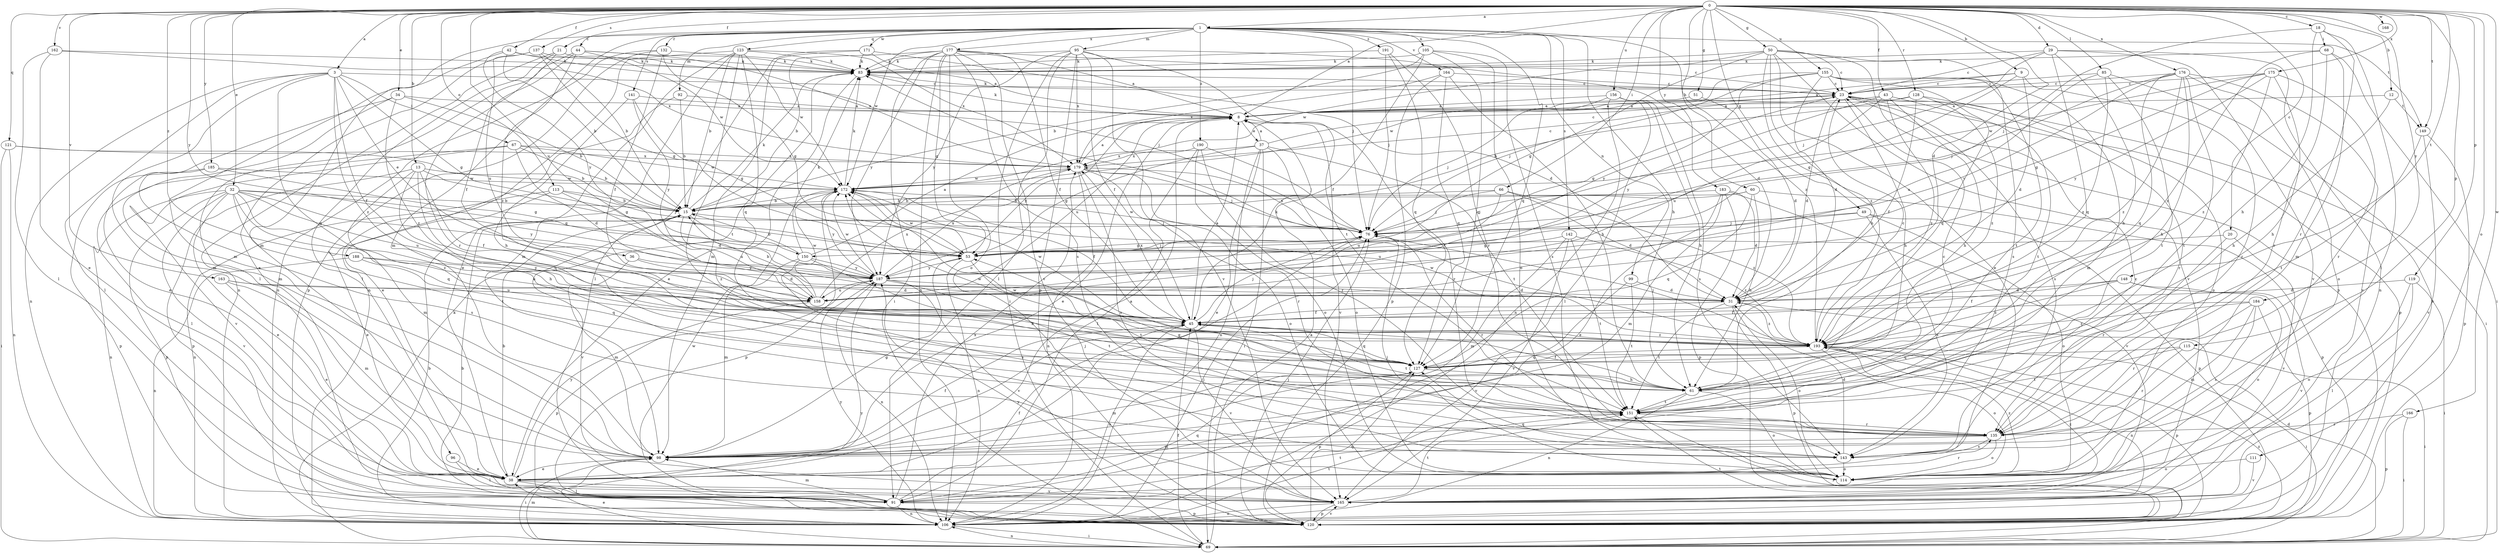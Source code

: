 strict digraph  {
0;
1;
3;
8;
9;
12;
13;
15;
18;
20;
21;
23;
29;
31;
32;
34;
36;
37;
38;
42;
43;
44;
45;
49;
50;
51;
53;
60;
61;
66;
67;
68;
69;
76;
83;
85;
91;
92;
95;
96;
98;
99;
105;
106;
111;
113;
114;
115;
119;
120;
121;
123;
127;
128;
132;
135;
137;
141;
142;
143;
148;
149;
150;
151;
155;
156;
158;
162;
163;
164;
165;
166;
168;
171;
172;
175;
176;
177;
179;
183;
184;
185;
187;
188;
190;
191;
193;
0 -> 1  [label=a];
0 -> 3  [label=a];
0 -> 8  [label=a];
0 -> 9  [label=b];
0 -> 12  [label=b];
0 -> 13  [label=b];
0 -> 18  [label=c];
0 -> 20  [label=c];
0 -> 29  [label=d];
0 -> 31  [label=d];
0 -> 32  [label=e];
0 -> 34  [label=e];
0 -> 42  [label=f];
0 -> 43  [label=f];
0 -> 44  [label=f];
0 -> 49  [label=g];
0 -> 50  [label=g];
0 -> 51  [label=g];
0 -> 60  [label=h];
0 -> 66  [label=i];
0 -> 85  [label=l];
0 -> 111  [label=o];
0 -> 113  [label=o];
0 -> 115  [label=p];
0 -> 119  [label=p];
0 -> 121  [label=q];
0 -> 128  [label=r];
0 -> 137  [label=s];
0 -> 148  [label=t];
0 -> 149  [label=t];
0 -> 155  [label=u];
0 -> 156  [label=u];
0 -> 158  [label=u];
0 -> 162  [label=v];
0 -> 163  [label=v];
0 -> 166  [label=w];
0 -> 168  [label=w];
0 -> 175  [label=x];
0 -> 176  [label=x];
0 -> 183  [label=y];
0 -> 184  [label=y];
0 -> 185  [label=y];
0 -> 187  [label=y];
0 -> 188  [label=z];
1 -> 21  [label=c];
1 -> 61  [label=h];
1 -> 76  [label=j];
1 -> 92  [label=m];
1 -> 95  [label=m];
1 -> 96  [label=m];
1 -> 98  [label=m];
1 -> 99  [label=n];
1 -> 105  [label=n];
1 -> 123  [label=q];
1 -> 127  [label=q];
1 -> 132  [label=r];
1 -> 141  [label=s];
1 -> 142  [label=s];
1 -> 149  [label=t];
1 -> 164  [label=v];
1 -> 171  [label=w];
1 -> 172  [label=w];
1 -> 177  [label=x];
1 -> 190  [label=z];
1 -> 191  [label=z];
1 -> 193  [label=z];
3 -> 23  [label=c];
3 -> 36  [label=e];
3 -> 45  [label=f];
3 -> 53  [label=g];
3 -> 67  [label=i];
3 -> 91  [label=l];
3 -> 98  [label=m];
3 -> 106  [label=n];
3 -> 127  [label=q];
3 -> 193  [label=z];
8 -> 37  [label=e];
8 -> 38  [label=e];
8 -> 83  [label=k];
8 -> 135  [label=r];
8 -> 158  [label=u];
8 -> 165  [label=v];
8 -> 187  [label=y];
9 -> 8  [label=a];
9 -> 23  [label=c];
9 -> 31  [label=d];
9 -> 53  [label=g];
9 -> 135  [label=r];
12 -> 8  [label=a];
12 -> 61  [label=h];
12 -> 149  [label=t];
13 -> 45  [label=f];
13 -> 53  [label=g];
13 -> 61  [label=h];
13 -> 98  [label=m];
13 -> 120  [label=p];
13 -> 127  [label=q];
13 -> 172  [label=w];
15 -> 76  [label=j];
15 -> 83  [label=k];
15 -> 150  [label=t];
15 -> 158  [label=u];
15 -> 165  [label=v];
15 -> 193  [label=z];
18 -> 61  [label=h];
18 -> 68  [label=i];
18 -> 76  [label=j];
18 -> 91  [label=l];
18 -> 135  [label=r];
20 -> 135  [label=r];
20 -> 150  [label=t];
20 -> 165  [label=v];
21 -> 83  [label=k];
21 -> 91  [label=l];
21 -> 106  [label=n];
21 -> 135  [label=r];
23 -> 8  [label=a];
23 -> 31  [label=d];
23 -> 53  [label=g];
23 -> 61  [label=h];
23 -> 69  [label=i];
23 -> 83  [label=k];
23 -> 120  [label=p];
23 -> 135  [label=r];
23 -> 143  [label=s];
29 -> 23  [label=c];
29 -> 61  [label=h];
29 -> 76  [label=j];
29 -> 83  [label=k];
29 -> 106  [label=n];
29 -> 127  [label=q];
29 -> 165  [label=v];
31 -> 45  [label=f];
31 -> 114  [label=o];
31 -> 120  [label=p];
31 -> 151  [label=t];
31 -> 193  [label=z];
32 -> 15  [label=b];
32 -> 38  [label=e];
32 -> 53  [label=g];
32 -> 106  [label=n];
32 -> 120  [label=p];
32 -> 127  [label=q];
32 -> 151  [label=t];
32 -> 158  [label=u];
32 -> 165  [label=v];
32 -> 187  [label=y];
32 -> 193  [label=z];
34 -> 8  [label=a];
34 -> 15  [label=b];
34 -> 38  [label=e];
34 -> 98  [label=m];
34 -> 193  [label=z];
36 -> 31  [label=d];
36 -> 98  [label=m];
36 -> 187  [label=y];
37 -> 8  [label=a];
37 -> 23  [label=c];
37 -> 38  [label=e];
37 -> 53  [label=g];
37 -> 69  [label=i];
37 -> 106  [label=n];
37 -> 114  [label=o];
37 -> 151  [label=t];
37 -> 179  [label=x];
38 -> 8  [label=a];
38 -> 15  [label=b];
38 -> 91  [label=l];
38 -> 135  [label=r];
38 -> 165  [label=v];
38 -> 187  [label=y];
42 -> 15  [label=b];
42 -> 76  [label=j];
42 -> 83  [label=k];
42 -> 98  [label=m];
42 -> 187  [label=y];
43 -> 8  [label=a];
43 -> 61  [label=h];
43 -> 151  [label=t];
43 -> 158  [label=u];
43 -> 187  [label=y];
43 -> 193  [label=z];
44 -> 45  [label=f];
44 -> 83  [label=k];
44 -> 91  [label=l];
44 -> 172  [label=w];
44 -> 179  [label=x];
44 -> 193  [label=z];
45 -> 8  [label=a];
45 -> 76  [label=j];
45 -> 106  [label=n];
45 -> 127  [label=q];
45 -> 151  [label=t];
45 -> 165  [label=v];
45 -> 172  [label=w];
45 -> 179  [label=x];
45 -> 193  [label=z];
49 -> 76  [label=j];
49 -> 114  [label=o];
49 -> 120  [label=p];
49 -> 143  [label=s];
49 -> 158  [label=u];
50 -> 23  [label=c];
50 -> 38  [label=e];
50 -> 53  [label=g];
50 -> 61  [label=h];
50 -> 83  [label=k];
50 -> 120  [label=p];
50 -> 143  [label=s];
50 -> 165  [label=v];
50 -> 172  [label=w];
50 -> 193  [label=z];
51 -> 8  [label=a];
51 -> 31  [label=d];
53 -> 76  [label=j];
53 -> 106  [label=n];
53 -> 151  [label=t];
53 -> 172  [label=w];
53 -> 187  [label=y];
60 -> 15  [label=b];
60 -> 61  [label=h];
60 -> 76  [label=j];
60 -> 120  [label=p];
60 -> 127  [label=q];
61 -> 45  [label=f];
61 -> 106  [label=n];
61 -> 114  [label=o];
61 -> 151  [label=t];
61 -> 172  [label=w];
66 -> 15  [label=b];
66 -> 31  [label=d];
66 -> 76  [label=j];
66 -> 158  [label=u];
66 -> 193  [label=z];
67 -> 15  [label=b];
67 -> 31  [label=d];
67 -> 91  [label=l];
67 -> 165  [label=v];
67 -> 172  [label=w];
67 -> 179  [label=x];
68 -> 69  [label=i];
68 -> 83  [label=k];
68 -> 98  [label=m];
68 -> 135  [label=r];
68 -> 193  [label=z];
69 -> 8  [label=a];
69 -> 31  [label=d];
69 -> 45  [label=f];
69 -> 83  [label=k];
69 -> 98  [label=m];
69 -> 106  [label=n];
69 -> 187  [label=y];
69 -> 193  [label=z];
76 -> 53  [label=g];
76 -> 135  [label=r];
76 -> 172  [label=w];
76 -> 179  [label=x];
83 -> 23  [label=c];
83 -> 38  [label=e];
85 -> 23  [label=c];
85 -> 106  [label=n];
85 -> 151  [label=t];
85 -> 158  [label=u];
85 -> 193  [label=z];
91 -> 45  [label=f];
91 -> 98  [label=m];
91 -> 106  [label=n];
91 -> 120  [label=p];
91 -> 127  [label=q];
91 -> 151  [label=t];
91 -> 172  [label=w];
91 -> 179  [label=x];
92 -> 8  [label=a];
92 -> 15  [label=b];
92 -> 38  [label=e];
95 -> 31  [label=d];
95 -> 45  [label=f];
95 -> 69  [label=i];
95 -> 83  [label=k];
95 -> 91  [label=l];
95 -> 120  [label=p];
95 -> 151  [label=t];
95 -> 165  [label=v];
95 -> 179  [label=x];
95 -> 187  [label=y];
96 -> 38  [label=e];
96 -> 91  [label=l];
98 -> 38  [label=e];
98 -> 45  [label=f];
98 -> 53  [label=g];
98 -> 69  [label=i];
98 -> 76  [label=j];
99 -> 31  [label=d];
99 -> 151  [label=t];
99 -> 165  [label=v];
105 -> 15  [label=b];
105 -> 45  [label=f];
105 -> 83  [label=k];
105 -> 114  [label=o];
105 -> 127  [label=q];
105 -> 143  [label=s];
106 -> 15  [label=b];
106 -> 38  [label=e];
106 -> 69  [label=i];
106 -> 76  [label=j];
106 -> 151  [label=t];
106 -> 187  [label=y];
111 -> 114  [label=o];
111 -> 165  [label=v];
113 -> 15  [label=b];
113 -> 31  [label=d];
113 -> 38  [label=e];
113 -> 76  [label=j];
113 -> 106  [label=n];
114 -> 76  [label=j];
114 -> 127  [label=q];
114 -> 193  [label=z];
115 -> 69  [label=i];
115 -> 127  [label=q];
115 -> 135  [label=r];
115 -> 151  [label=t];
119 -> 31  [label=d];
119 -> 69  [label=i];
119 -> 91  [label=l];
119 -> 114  [label=o];
120 -> 15  [label=b];
120 -> 76  [label=j];
120 -> 127  [label=q];
120 -> 151  [label=t];
120 -> 165  [label=v];
120 -> 187  [label=y];
121 -> 15  [label=b];
121 -> 69  [label=i];
121 -> 106  [label=n];
121 -> 179  [label=x];
123 -> 15  [label=b];
123 -> 38  [label=e];
123 -> 61  [label=h];
123 -> 83  [label=k];
123 -> 98  [label=m];
123 -> 106  [label=n];
123 -> 127  [label=q];
123 -> 172  [label=w];
123 -> 179  [label=x];
127 -> 61  [label=h];
127 -> 98  [label=m];
127 -> 120  [label=p];
127 -> 172  [label=w];
128 -> 8  [label=a];
128 -> 15  [label=b];
128 -> 45  [label=f];
128 -> 114  [label=o];
128 -> 193  [label=z];
132 -> 45  [label=f];
132 -> 53  [label=g];
132 -> 83  [label=k];
132 -> 106  [label=n];
132 -> 120  [label=p];
135 -> 98  [label=m];
135 -> 114  [label=o];
135 -> 143  [label=s];
137 -> 15  [label=b];
137 -> 38  [label=e];
137 -> 53  [label=g];
137 -> 83  [label=k];
137 -> 158  [label=u];
141 -> 8  [label=a];
141 -> 53  [label=g];
141 -> 61  [label=h];
141 -> 187  [label=y];
142 -> 53  [label=g];
142 -> 98  [label=m];
142 -> 151  [label=t];
142 -> 165  [label=v];
142 -> 193  [label=z];
143 -> 23  [label=c];
143 -> 31  [label=d];
143 -> 114  [label=o];
148 -> 31  [label=d];
148 -> 45  [label=f];
148 -> 114  [label=o];
148 -> 165  [label=v];
148 -> 193  [label=z];
149 -> 120  [label=p];
149 -> 151  [label=t];
149 -> 165  [label=v];
150 -> 8  [label=a];
150 -> 15  [label=b];
150 -> 61  [label=h];
150 -> 83  [label=k];
150 -> 98  [label=m];
150 -> 143  [label=s];
150 -> 187  [label=y];
151 -> 23  [label=c];
151 -> 53  [label=g];
151 -> 69  [label=i];
151 -> 135  [label=r];
155 -> 23  [label=c];
155 -> 31  [label=d];
155 -> 76  [label=j];
155 -> 98  [label=m];
155 -> 127  [label=q];
155 -> 151  [label=t];
155 -> 172  [label=w];
155 -> 187  [label=y];
156 -> 8  [label=a];
156 -> 61  [label=h];
156 -> 76  [label=j];
156 -> 91  [label=l];
156 -> 106  [label=n];
156 -> 143  [label=s];
158 -> 15  [label=b];
158 -> 120  [label=p];
158 -> 172  [label=w];
158 -> 179  [label=x];
162 -> 38  [label=e];
162 -> 83  [label=k];
162 -> 91  [label=l];
162 -> 179  [label=x];
163 -> 31  [label=d];
163 -> 38  [label=e];
163 -> 98  [label=m];
163 -> 158  [label=u];
164 -> 23  [label=c];
164 -> 61  [label=h];
164 -> 120  [label=p];
164 -> 127  [label=q];
164 -> 179  [label=x];
165 -> 106  [label=n];
165 -> 120  [label=p];
165 -> 151  [label=t];
165 -> 193  [label=z];
166 -> 69  [label=i];
166 -> 120  [label=p];
166 -> 135  [label=r];
171 -> 8  [label=a];
171 -> 31  [label=d];
171 -> 83  [label=k];
171 -> 91  [label=l];
171 -> 98  [label=m];
172 -> 15  [label=b];
172 -> 45  [label=f];
172 -> 83  [label=k];
172 -> 120  [label=p];
172 -> 187  [label=y];
175 -> 23  [label=c];
175 -> 53  [label=g];
175 -> 61  [label=h];
175 -> 135  [label=r];
175 -> 172  [label=w];
175 -> 187  [label=y];
175 -> 193  [label=z];
176 -> 23  [label=c];
176 -> 61  [label=h];
176 -> 76  [label=j];
176 -> 114  [label=o];
176 -> 127  [label=q];
176 -> 151  [label=t];
176 -> 165  [label=v];
176 -> 187  [label=y];
176 -> 193  [label=z];
177 -> 8  [label=a];
177 -> 15  [label=b];
177 -> 23  [label=c];
177 -> 45  [label=f];
177 -> 53  [label=g];
177 -> 69  [label=i];
177 -> 83  [label=k];
177 -> 106  [label=n];
177 -> 114  [label=o];
177 -> 143  [label=s];
177 -> 165  [label=v];
177 -> 187  [label=y];
179 -> 8  [label=a];
179 -> 23  [label=c];
179 -> 76  [label=j];
179 -> 106  [label=n];
179 -> 114  [label=o];
179 -> 135  [label=r];
179 -> 143  [label=s];
179 -> 172  [label=w];
183 -> 15  [label=b];
183 -> 31  [label=d];
183 -> 38  [label=e];
183 -> 98  [label=m];
183 -> 120  [label=p];
183 -> 165  [label=v];
184 -> 45  [label=f];
184 -> 98  [label=m];
184 -> 120  [label=p];
184 -> 135  [label=r];
184 -> 143  [label=s];
184 -> 193  [label=z];
185 -> 53  [label=g];
185 -> 120  [label=p];
185 -> 143  [label=s];
185 -> 172  [label=w];
187 -> 31  [label=d];
187 -> 106  [label=n];
187 -> 151  [label=t];
187 -> 158  [label=u];
187 -> 165  [label=v];
187 -> 172  [label=w];
187 -> 179  [label=x];
188 -> 106  [label=n];
188 -> 127  [label=q];
188 -> 158  [label=u];
188 -> 187  [label=y];
190 -> 76  [label=j];
190 -> 91  [label=l];
190 -> 114  [label=o];
190 -> 135  [label=r];
190 -> 179  [label=x];
191 -> 76  [label=j];
191 -> 83  [label=k];
191 -> 127  [label=q];
191 -> 135  [label=r];
193 -> 23  [label=c];
193 -> 69  [label=i];
193 -> 76  [label=j];
193 -> 83  [label=k];
193 -> 106  [label=n];
193 -> 114  [label=o];
193 -> 120  [label=p];
193 -> 127  [label=q];
193 -> 172  [label=w];
}
